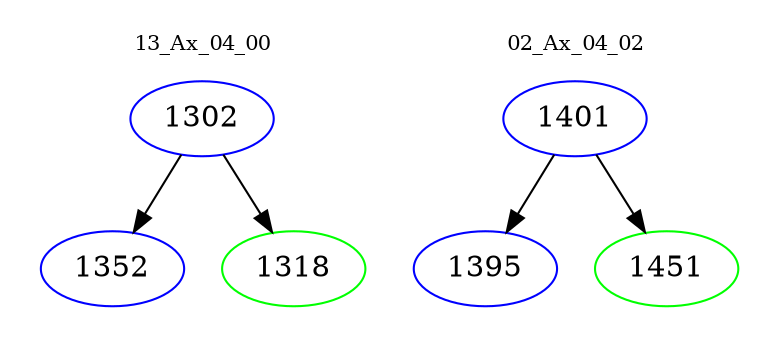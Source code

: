 digraph{
subgraph cluster_0 {
color = white
label = "13_Ax_04_00";
fontsize=10;
T0_1302 [label="1302", color="blue"]
T0_1302 -> T0_1352 [color="black"]
T0_1352 [label="1352", color="blue"]
T0_1302 -> T0_1318 [color="black"]
T0_1318 [label="1318", color="green"]
}
subgraph cluster_1 {
color = white
label = "02_Ax_04_02";
fontsize=10;
T1_1401 [label="1401", color="blue"]
T1_1401 -> T1_1395 [color="black"]
T1_1395 [label="1395", color="blue"]
T1_1401 -> T1_1451 [color="black"]
T1_1451 [label="1451", color="green"]
}
}
